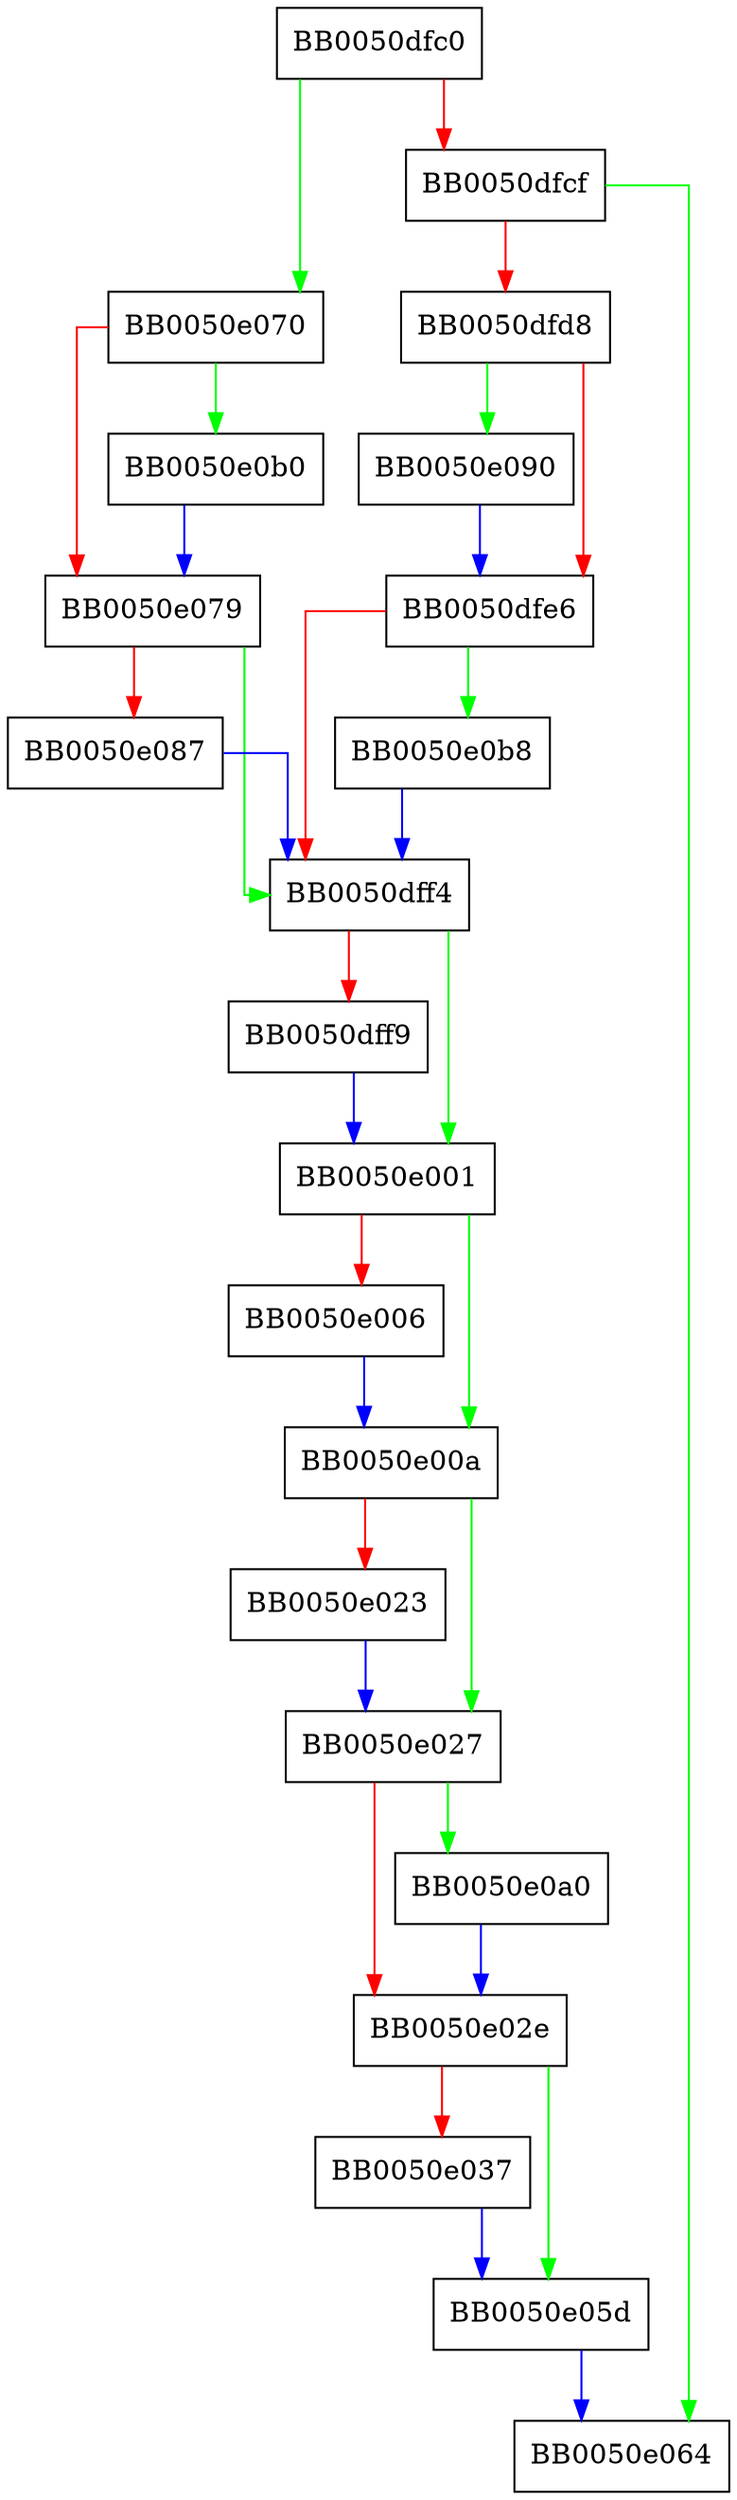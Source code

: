 digraph ossl_quic_cfq_release {
  node [shape="box"];
  graph [splines=ortho];
  BB0050dfc0 -> BB0050e070 [color="green"];
  BB0050dfc0 -> BB0050dfcf [color="red"];
  BB0050dfcf -> BB0050e064 [color="green"];
  BB0050dfcf -> BB0050dfd8 [color="red"];
  BB0050dfd8 -> BB0050e090 [color="green"];
  BB0050dfd8 -> BB0050dfe6 [color="red"];
  BB0050dfe6 -> BB0050e0b8 [color="green"];
  BB0050dfe6 -> BB0050dff4 [color="red"];
  BB0050dff4 -> BB0050e001 [color="green"];
  BB0050dff4 -> BB0050dff9 [color="red"];
  BB0050dff9 -> BB0050e001 [color="blue"];
  BB0050e001 -> BB0050e00a [color="green"];
  BB0050e001 -> BB0050e006 [color="red"];
  BB0050e006 -> BB0050e00a [color="blue"];
  BB0050e00a -> BB0050e027 [color="green"];
  BB0050e00a -> BB0050e023 [color="red"];
  BB0050e023 -> BB0050e027 [color="blue"];
  BB0050e027 -> BB0050e0a0 [color="green"];
  BB0050e027 -> BB0050e02e [color="red"];
  BB0050e02e -> BB0050e05d [color="green"];
  BB0050e02e -> BB0050e037 [color="red"];
  BB0050e037 -> BB0050e05d [color="blue"];
  BB0050e05d -> BB0050e064 [color="blue"];
  BB0050e070 -> BB0050e0b0 [color="green"];
  BB0050e070 -> BB0050e079 [color="red"];
  BB0050e079 -> BB0050dff4 [color="green"];
  BB0050e079 -> BB0050e087 [color="red"];
  BB0050e087 -> BB0050dff4 [color="blue"];
  BB0050e090 -> BB0050dfe6 [color="blue"];
  BB0050e0a0 -> BB0050e02e [color="blue"];
  BB0050e0b0 -> BB0050e079 [color="blue"];
  BB0050e0b8 -> BB0050dff4 [color="blue"];
}